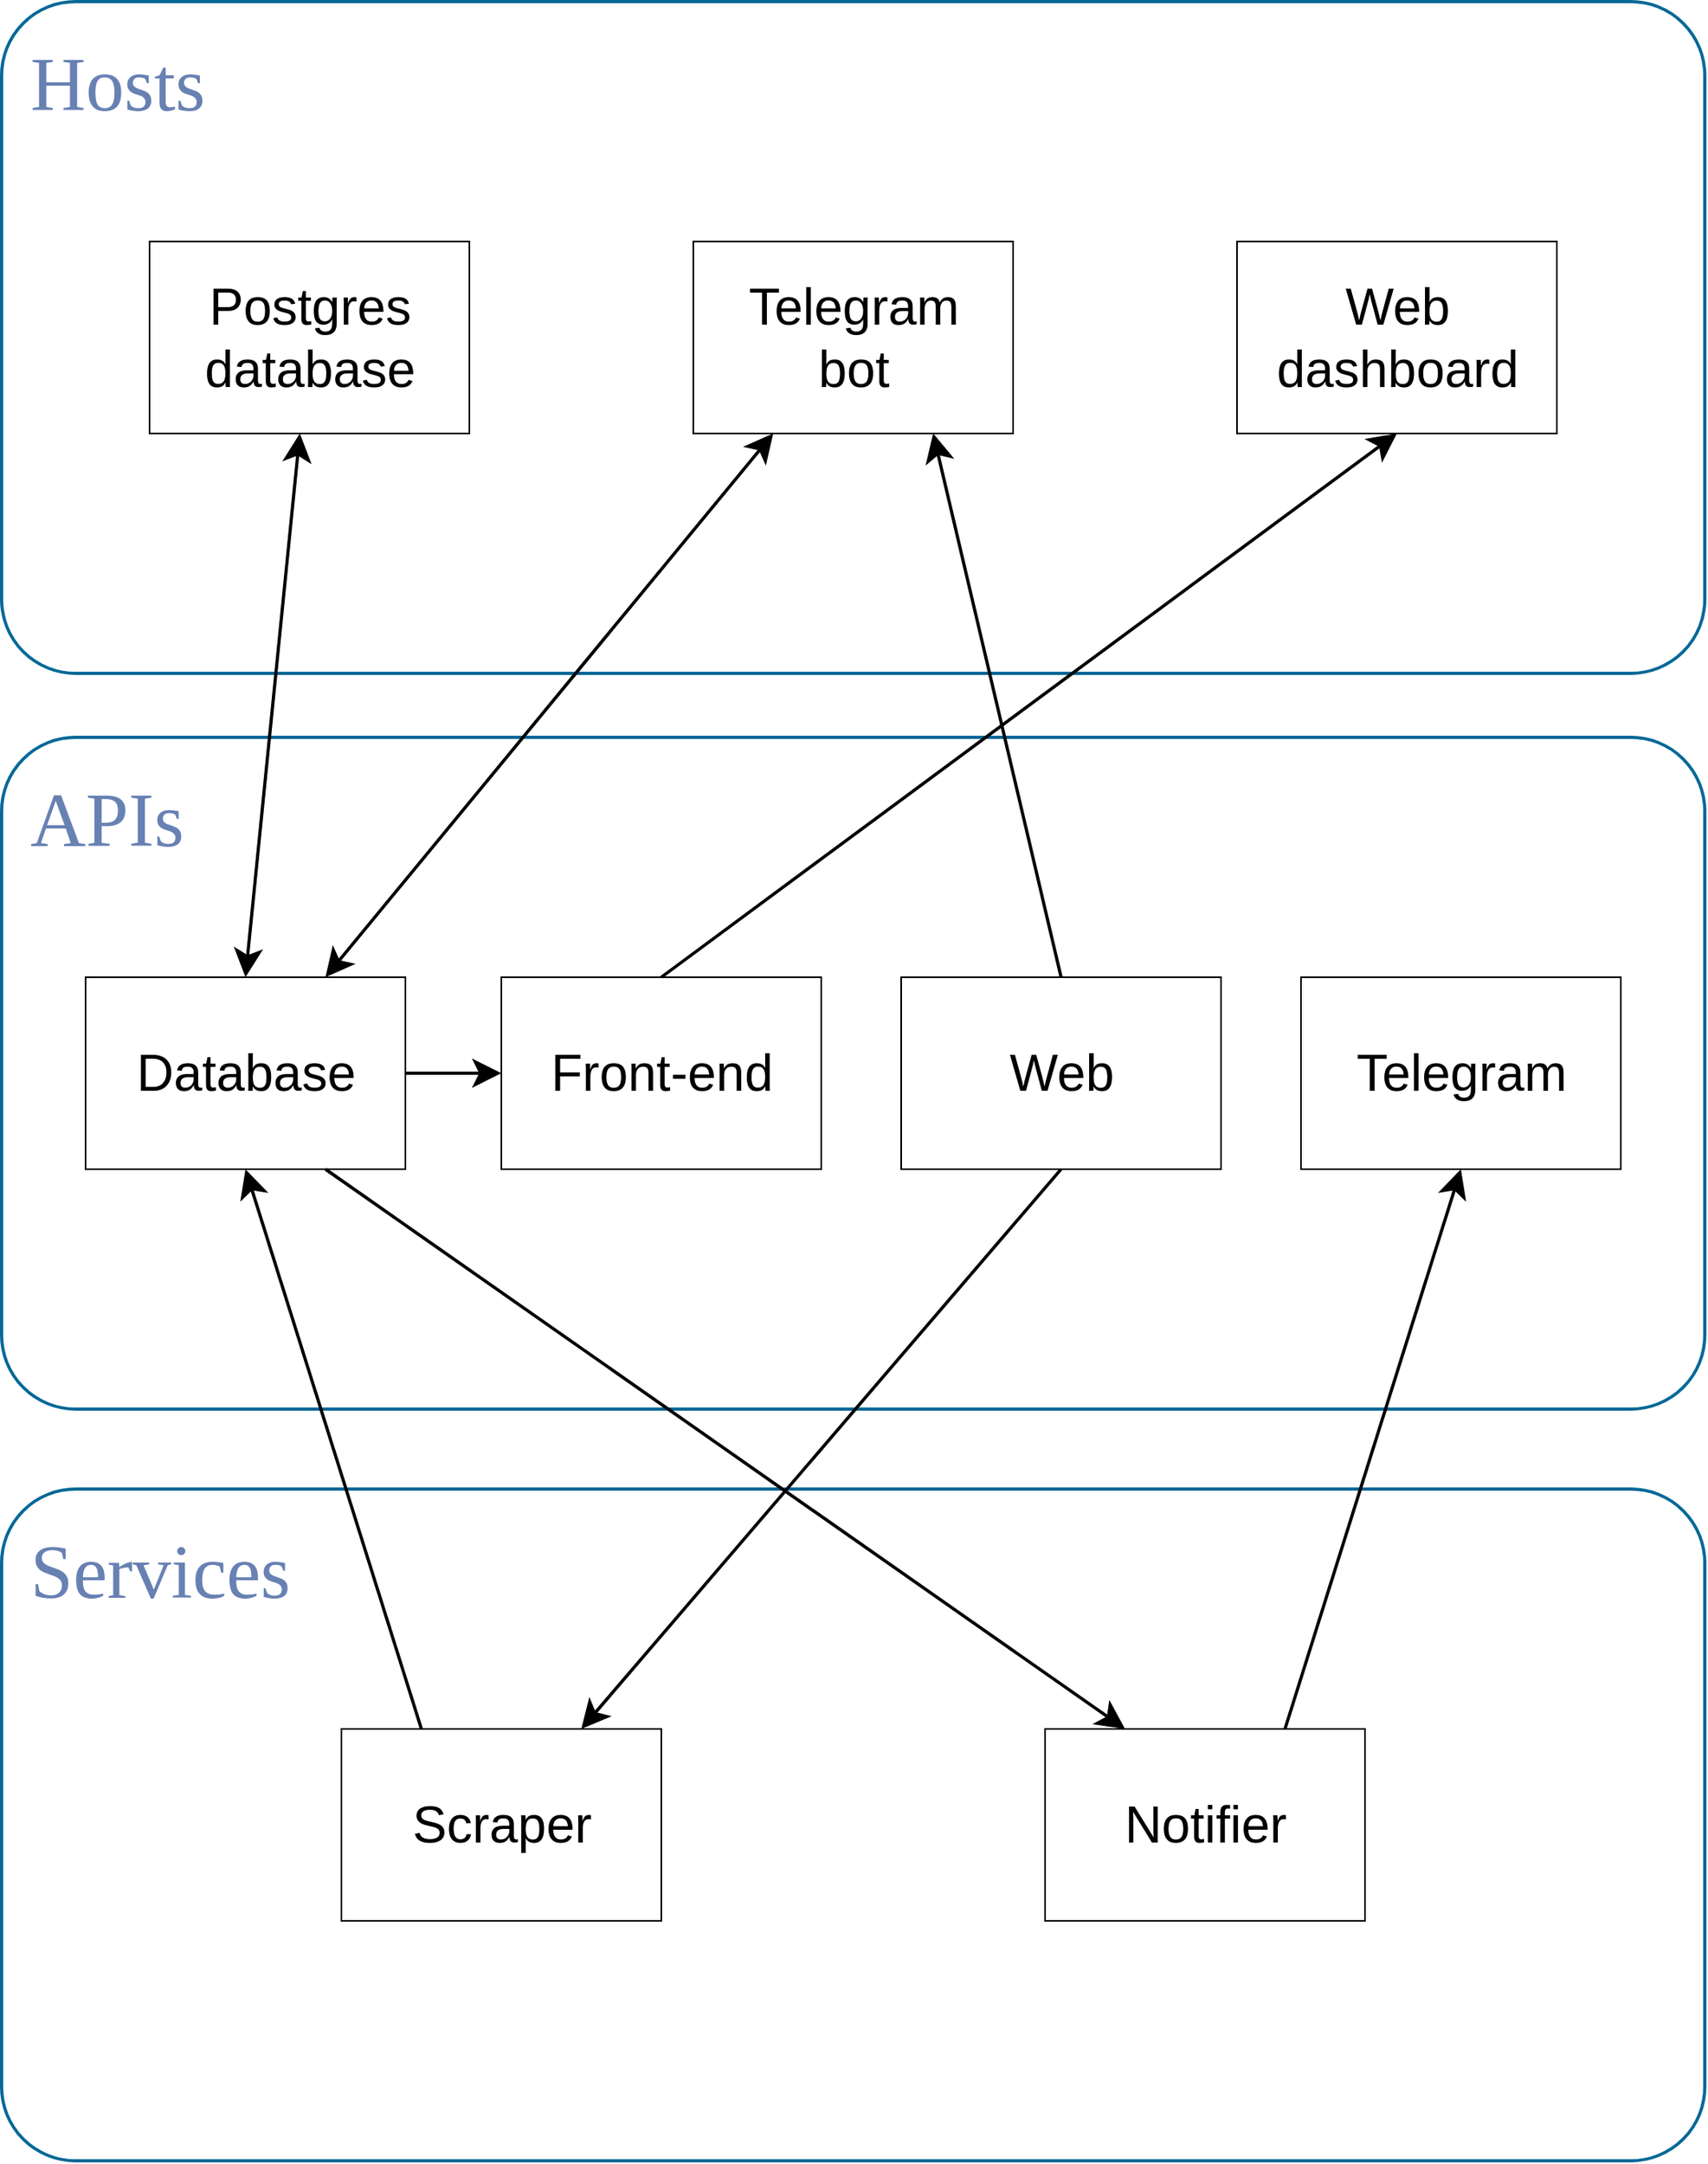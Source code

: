 <mxfile version="10.7.7" type="device"><diagram name="Page-1" id="bfe91b75-5d2c-26a0-9c1d-138518896778"><mxGraphModel dx="2212" dy="1212" grid="1" gridSize="10" guides="1" tooltips="1" connect="1" arrows="1" fold="1" page="1" pageScale="1" pageWidth="827" pageHeight="1169" background="#ffffff" math="0" shadow="0"><root><mxCell id="0"/><mxCell id="1" parent="0"/><mxCell id="vtYhTEb7lGnwM2xX5xzf-2" value="&lt;font style=&quot;font-size: 48px&quot;&gt;Hosts&lt;/font&gt;&lt;br style=&quot;font-size: 32px&quot;&gt;" style="rounded=1;whiteSpace=wrap;html=1;shadow=0;comic=0;strokeColor=#036897;strokeWidth=2;fillColor=none;fontFamily=Verdana;fontSize=32;fontColor=#6881B3;align=left;arcSize=11;verticalAlign=top;labelPosition=center;verticalLabelPosition=middle;spacing=2;spacingTop=16;spacingLeft=16;" parent="1" vertex="1"><mxGeometry x="60" y="20" width="1065" height="420" as="geometry"/></mxCell><mxCell id="vtYhTEb7lGnwM2xX5xzf-3" value="&lt;font style=&quot;font-size: 48px&quot;&gt;APIs&lt;/font&gt;&lt;br style=&quot;font-size: 32px&quot;&gt;" style="rounded=1;whiteSpace=wrap;html=1;shadow=0;comic=0;strokeColor=#036897;strokeWidth=2;fillColor=none;fontFamily=Verdana;fontSize=32;fontColor=#6881B3;align=left;arcSize=11;verticalAlign=top;labelPosition=center;verticalLabelPosition=middle;spacing=2;spacingTop=16;spacingLeft=16;" parent="1" vertex="1"><mxGeometry x="60" y="480" width="1065" height="420" as="geometry"/></mxCell><mxCell id="vtYhTEb7lGnwM2xX5xzf-4" value="&lt;font style=&quot;font-size: 48px&quot;&gt;Services&lt;/font&gt;&lt;br style=&quot;font-size: 32px&quot;&gt;" style="rounded=1;whiteSpace=wrap;html=1;shadow=0;comic=0;strokeColor=#036897;strokeWidth=2;fillColor=none;fontFamily=Verdana;fontSize=32;fontColor=#6881B3;align=left;arcSize=11;verticalAlign=top;labelPosition=center;verticalLabelPosition=middle;spacing=2;spacingTop=16;spacingLeft=16;" parent="1" vertex="1"><mxGeometry x="60" y="950" width="1065" height="420" as="geometry"/></mxCell><mxCell id="4laZ0QS_L27IkB0ywHCd-18" value="" style="rounded=0;orthogonalLoop=1;jettySize=auto;html=1;startArrow=classic;startFill=1;strokeWidth=2;endSize=12;startSize=12;entryX=0.5;entryY=0;entryDx=0;entryDy=0;" edge="1" parent="1" source="4laZ0QS_L27IkB0ywHCd-5" target="4laZ0QS_L27IkB0ywHCd-9"><mxGeometry relative="1" as="geometry"><mxPoint x="260" y="370" as="targetPoint"/></mxGeometry></mxCell><mxCell id="4laZ0QS_L27IkB0ywHCd-22" style="edgeStyle=none;rounded=0;orthogonalLoop=1;jettySize=auto;html=1;exitX=0.5;exitY=1;exitDx=0;exitDy=0;entryX=0.5;entryY=0;entryDx=0;entryDy=0;startArrow=classic;startFill=1;startSize=12;endSize=12;strokeWidth=2;endArrow=none;endFill=0;" edge="1" parent="1" source="4laZ0QS_L27IkB0ywHCd-8" target="4laZ0QS_L27IkB0ywHCd-10"><mxGeometry relative="1" as="geometry"/></mxCell><mxCell id="4laZ0QS_L27IkB0ywHCd-28" style="edgeStyle=none;rounded=0;orthogonalLoop=1;jettySize=auto;html=1;exitX=0.75;exitY=1;exitDx=0;exitDy=0;entryX=0.25;entryY=0;entryDx=0;entryDy=0;startArrow=none;startFill=0;startSize=12;endArrow=classic;endFill=1;endSize=12;strokeWidth=2;" edge="1" parent="1" source="4laZ0QS_L27IkB0ywHCd-9" target="4laZ0QS_L27IkB0ywHCd-13"><mxGeometry relative="1" as="geometry"/></mxCell><mxCell id="4laZ0QS_L27IkB0ywHCd-26" style="edgeStyle=none;rounded=0;orthogonalLoop=1;jettySize=auto;html=1;entryX=0.75;entryY=0;entryDx=0;entryDy=0;startArrow=none;startFill=0;startSize=12;endArrow=classic;endFill=1;endSize=12;strokeWidth=2;exitX=0.5;exitY=1;exitDx=0;exitDy=0;" edge="1" parent="1" source="4laZ0QS_L27IkB0ywHCd-11" target="4laZ0QS_L27IkB0ywHCd-14"><mxGeometry relative="1" as="geometry"/></mxCell><mxCell id="4laZ0QS_L27IkB0ywHCd-30" style="edgeStyle=none;rounded=0;orthogonalLoop=1;jettySize=auto;html=1;exitX=0.5;exitY=0;exitDx=0;exitDy=0;entryX=0.75;entryY=1;entryDx=0;entryDy=0;startArrow=none;startFill=0;startSize=12;endArrow=classic;endFill=1;endSize=12;strokeWidth=2;" edge="1" parent="1" source="4laZ0QS_L27IkB0ywHCd-11" target="4laZ0QS_L27IkB0ywHCd-7"><mxGeometry relative="1" as="geometry"/></mxCell><mxCell id="4laZ0QS_L27IkB0ywHCd-29" style="edgeStyle=none;rounded=0;orthogonalLoop=1;jettySize=auto;html=1;exitX=0.75;exitY=0;exitDx=0;exitDy=0;startArrow=none;startFill=0;startSize=12;endArrow=classic;endFill=1;endSize=12;strokeWidth=2;entryX=0.5;entryY=1;entryDx=0;entryDy=0;" edge="1" parent="1" source="4laZ0QS_L27IkB0ywHCd-13" target="4laZ0QS_L27IkB0ywHCd-12"><mxGeometry relative="1" as="geometry"/></mxCell><mxCell id="4laZ0QS_L27IkB0ywHCd-27" style="edgeStyle=none;rounded=0;orthogonalLoop=1;jettySize=auto;html=1;exitX=0.25;exitY=0;exitDx=0;exitDy=0;entryX=0.5;entryY=1;entryDx=0;entryDy=0;startArrow=none;startFill=0;startSize=12;endArrow=classic;endFill=1;endSize=12;strokeWidth=2;" edge="1" parent="1" source="4laZ0QS_L27IkB0ywHCd-14" target="4laZ0QS_L27IkB0ywHCd-9"><mxGeometry relative="1" as="geometry"/></mxCell><mxCell id="4laZ0QS_L27IkB0ywHCd-19" value="" style="rounded=0;orthogonalLoop=1;jettySize=auto;html=1;startArrow=classic;startFill=1;strokeWidth=2;endSize=12;startSize=12;exitX=0.25;exitY=1;exitDx=0;exitDy=0;entryX=0.75;entryY=0;entryDx=0;entryDy=0;" edge="1" parent="1" source="4laZ0QS_L27IkB0ywHCd-7" target="4laZ0QS_L27IkB0ywHCd-9"><mxGeometry relative="1" as="geometry"><mxPoint x="264.783" y="300" as="sourcePoint"/><mxPoint x="235.217" y="640" as="targetPoint"/></mxGeometry></mxCell><mxCell id="4laZ0QS_L27IkB0ywHCd-13" value="&lt;font style=&quot;font-size: 32px&quot;&gt;Notifier&lt;br&gt;&lt;/font&gt;" style="rounded=0;whiteSpace=wrap;html=1;fillColor=none;" vertex="1" parent="1"><mxGeometry x="712.5" y="1100" width="200" height="120" as="geometry"/></mxCell><mxCell id="4laZ0QS_L27IkB0ywHCd-14" value="&lt;font style=&quot;font-size: 32px&quot;&gt;Scraper&lt;/font&gt;" style="rounded=0;whiteSpace=wrap;html=1;fillColor=none;" vertex="1" parent="1"><mxGeometry x="272.5" y="1100" width="200" height="120" as="geometry"/></mxCell><mxCell id="4laZ0QS_L27IkB0ywHCd-36" value="" style="group" vertex="1" connectable="0" parent="1"><mxGeometry x="152.5" y="170" width="880" height="120" as="geometry"/></mxCell><mxCell id="4laZ0QS_L27IkB0ywHCd-34" value="" style="group;container=1;" vertex="1" connectable="0" parent="4laZ0QS_L27IkB0ywHCd-36"><mxGeometry width="880" height="120" as="geometry"/></mxCell><mxCell id="4laZ0QS_L27IkB0ywHCd-7" value="&lt;font style=&quot;font-size: 32px&quot;&gt;Telegram&lt;br&gt;bot&lt;/font&gt;" style="rounded=0;whiteSpace=wrap;html=1;fillColor=none;" vertex="1" parent="1"><mxGeometry x="492.5" y="170" width="200" height="120" as="geometry"/></mxCell><mxCell id="4laZ0QS_L27IkB0ywHCd-5" value="&lt;font style=&quot;font-size: 32px&quot;&gt;Postgres database&lt;/font&gt;" style="rounded=0;whiteSpace=wrap;html=1;fillColor=none;" vertex="1" parent="1"><mxGeometry x="152.5" y="170" width="200" height="120" as="geometry"/></mxCell><mxCell id="4laZ0QS_L27IkB0ywHCd-8" value="&lt;span style=&quot;font-size: 32px&quot;&gt;Web dashboard&lt;/span&gt;" style="rounded=0;whiteSpace=wrap;html=1;fillColor=none;" vertex="1" parent="1"><mxGeometry x="832.5" y="170" width="200" height="120" as="geometry"/></mxCell><mxCell id="4laZ0QS_L27IkB0ywHCd-11" value="&lt;font style=&quot;font-size: 32px&quot;&gt;Web&lt;/font&gt;" style="rounded=0;whiteSpace=wrap;html=1;fillColor=none;" vertex="1" parent="1"><mxGeometry x="622.5" y="630" width="200" height="120" as="geometry"/></mxCell><mxCell id="4laZ0QS_L27IkB0ywHCd-10" value="&lt;font style=&quot;font-size: 32px&quot;&gt;Front-end&lt;/font&gt;" style="rounded=0;whiteSpace=wrap;html=1;fillColor=none;" vertex="1" parent="1"><mxGeometry x="372.5" y="630" width="200" height="120" as="geometry"/></mxCell><mxCell id="4laZ0QS_L27IkB0ywHCd-25" style="edgeStyle=none;rounded=0;orthogonalLoop=1;jettySize=auto;html=1;exitX=1;exitY=0.5;exitDx=0;exitDy=0;entryX=0;entryY=0.5;entryDx=0;entryDy=0;startArrow=none;startFill=0;startSize=12;endArrow=classic;endFill=1;endSize=12;strokeWidth=2;" edge="1" parent="1" source="4laZ0QS_L27IkB0ywHCd-9" target="4laZ0QS_L27IkB0ywHCd-10"><mxGeometry relative="1" as="geometry"/></mxCell><mxCell id="4laZ0QS_L27IkB0ywHCd-9" value="&lt;font style=&quot;font-size: 32px&quot;&gt;Database&lt;/font&gt;" style="rounded=0;whiteSpace=wrap;html=1;fillColor=none;" vertex="1" parent="1"><mxGeometry x="112.5" y="630" width="200" height="120" as="geometry"/></mxCell><mxCell id="4laZ0QS_L27IkB0ywHCd-12" value="&lt;font style=&quot;font-size: 32px&quot;&gt;Telegram&lt;/font&gt;" style="rounded=0;whiteSpace=wrap;html=1;fillColor=none;" vertex="1" parent="1"><mxGeometry x="872.5" y="630" width="200" height="120" as="geometry"/></mxCell></root></mxGraphModel></diagram></mxfile>